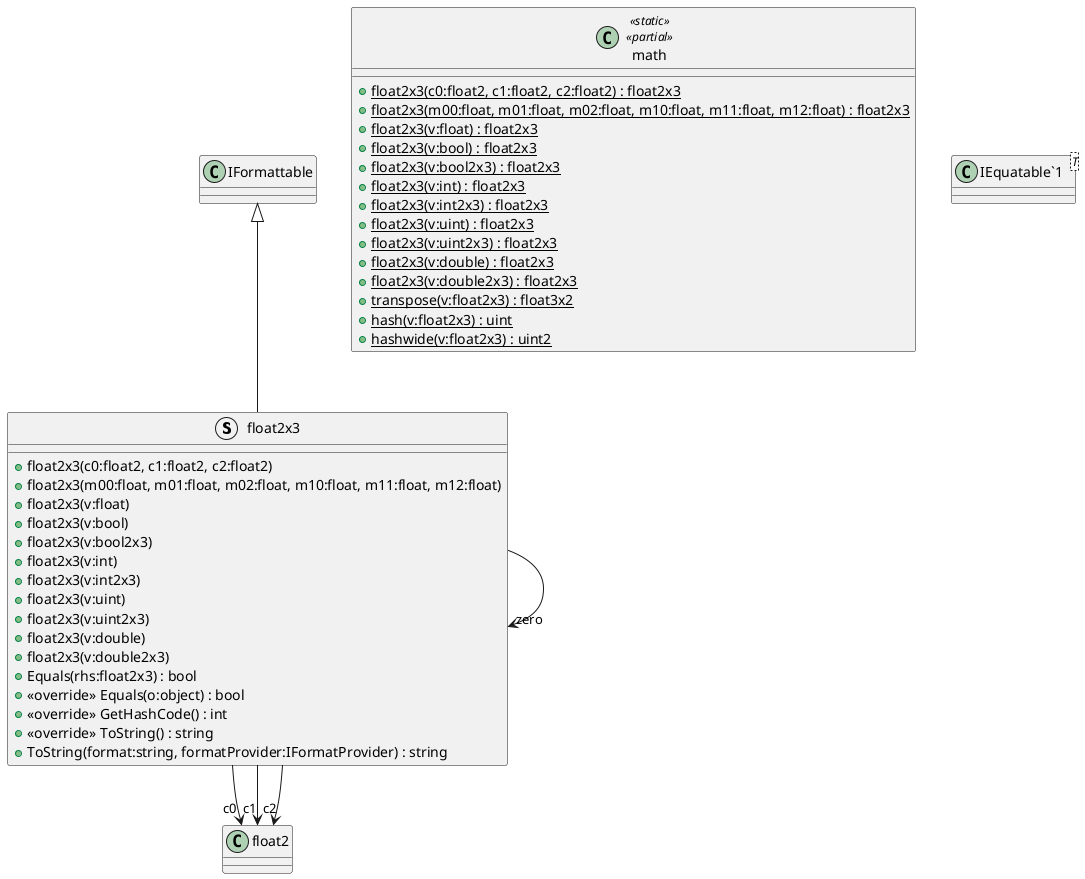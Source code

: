 @startuml
struct float2x3 {
    + float2x3(c0:float2, c1:float2, c2:float2)
    + float2x3(m00:float, m01:float, m02:float, m10:float, m11:float, m12:float)
    + float2x3(v:float)
    + float2x3(v:bool)
    + float2x3(v:bool2x3)
    + float2x3(v:int)
    + float2x3(v:int2x3)
    + float2x3(v:uint)
    + float2x3(v:uint2x3)
    + float2x3(v:double)
    + float2x3(v:double2x3)
    + Equals(rhs:float2x3) : bool
    + <<override>> Equals(o:object) : bool
    + <<override>> GetHashCode() : int
    + <<override>> ToString() : string
    + ToString(format:string, formatProvider:IFormatProvider) : string
}
class math <<static>> <<partial>> {
    + {static} float2x3(c0:float2, c1:float2, c2:float2) : float2x3
    + {static} float2x3(m00:float, m01:float, m02:float, m10:float, m11:float, m12:float) : float2x3
    + {static} float2x3(v:float) : float2x3
    + {static} float2x3(v:bool) : float2x3
    + {static} float2x3(v:bool2x3) : float2x3
    + {static} float2x3(v:int) : float2x3
    + {static} float2x3(v:int2x3) : float2x3
    + {static} float2x3(v:uint) : float2x3
    + {static} float2x3(v:uint2x3) : float2x3
    + {static} float2x3(v:double) : float2x3
    + {static} float2x3(v:double2x3) : float2x3
    + {static} transpose(v:float2x3) : float3x2
    + {static} hash(v:float2x3) : uint
    + {static} hashwide(v:float2x3) : uint2
}
class "IEquatable`1"<T> {
}
IFormattable <|-- float2x3
float2x3 --> "c0" float2
float2x3 --> "c1" float2
float2x3 --> "c2" float2
float2x3 --> "zero" float2x3
@enduml
